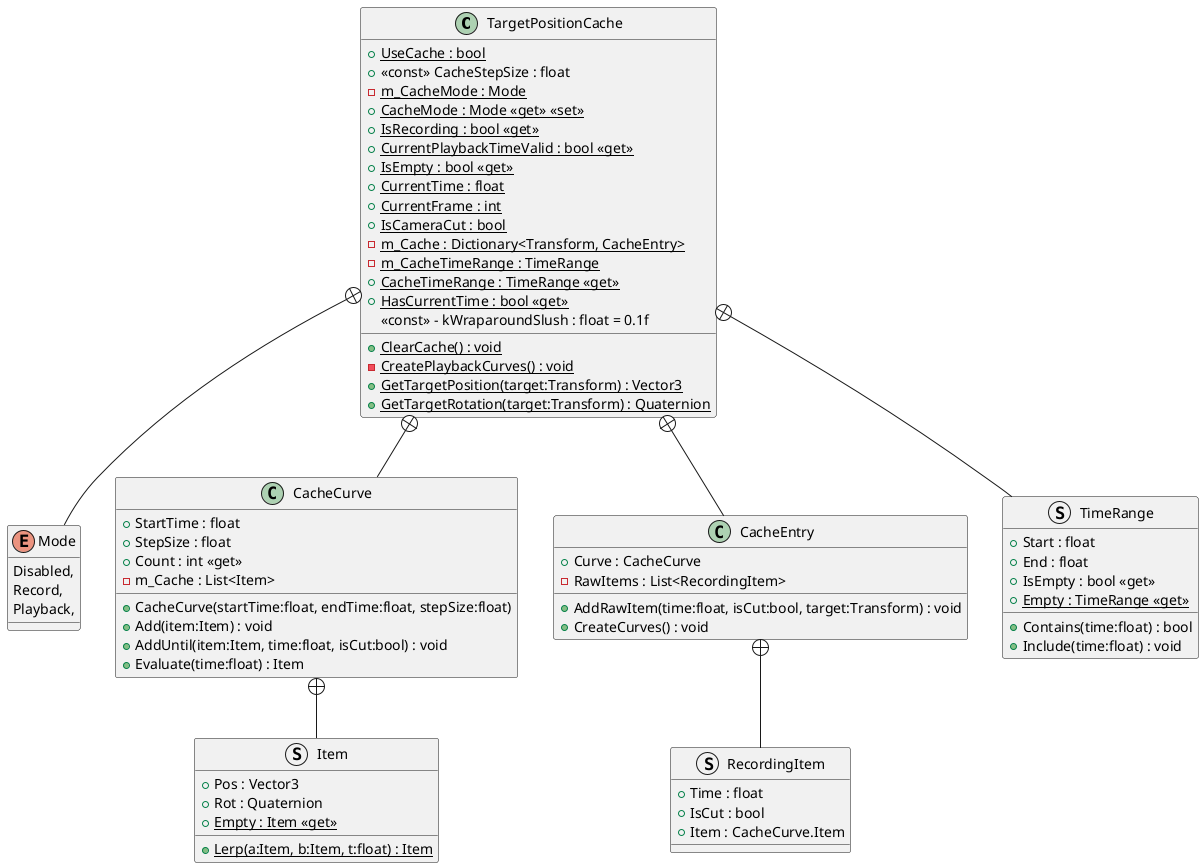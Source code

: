 @startuml
class TargetPositionCache {
    + {static} UseCache : bool
    + <<const>> CacheStepSize : float
    {static} - m_CacheMode : Mode
    + {static} CacheMode : Mode <<get>> <<set>>
    + {static} IsRecording : bool <<get>>
    + {static} CurrentPlaybackTimeValid : bool <<get>>
    + {static} IsEmpty : bool <<get>>
    + {static} CurrentTime : float
    + {static} CurrentFrame : int
    + {static} IsCameraCut : bool
    {static} - m_Cache : Dictionary<Transform, CacheEntry>
    {static} - m_CacheTimeRange : TimeRange
    + {static} CacheTimeRange : TimeRange <<get>>
    + {static} HasCurrentTime : bool <<get>>
    + {static} ClearCache() : void
    {static} - CreatePlaybackCurves() : void
    <<const>> - kWraparoundSlush : float = 0.1f
    + {static} GetTargetPosition(target:Transform) : Vector3
    + {static} GetTargetRotation(target:Transform) : Quaternion
}
enum Mode {
    Disabled,
    Record,
    Playback,
}
class CacheCurve {
    + StartTime : float
    + StepSize : float
    + Count : int <<get>>
    - m_Cache : List<Item>
    + CacheCurve(startTime:float, endTime:float, stepSize:float)
    + Add(item:Item) : void
    + AddUntil(item:Item, time:float, isCut:bool) : void
    + Evaluate(time:float) : Item
}
class CacheEntry {
    + Curve : CacheCurve
    - RawItems : List<RecordingItem>
    + AddRawItem(time:float, isCut:bool, target:Transform) : void
    + CreateCurves() : void
}
struct TimeRange {
    + Start : float
    + End : float
    + IsEmpty : bool <<get>>
    + Contains(time:float) : bool
    + {static} Empty : TimeRange <<get>>
    + Include(time:float) : void
}
struct Item {
    + Pos : Vector3
    + Rot : Quaternion
    + {static} Lerp(a:Item, b:Item, t:float) : Item
    + {static} Empty : Item <<get>>
}
struct RecordingItem {
    + Time : float
    + IsCut : bool
    + Item : CacheCurve.Item
}
TargetPositionCache +-- Mode
TargetPositionCache +-- CacheCurve
TargetPositionCache +-- CacheEntry
TargetPositionCache +-- TimeRange
CacheCurve +-- Item
CacheEntry +-- RecordingItem
@enduml
